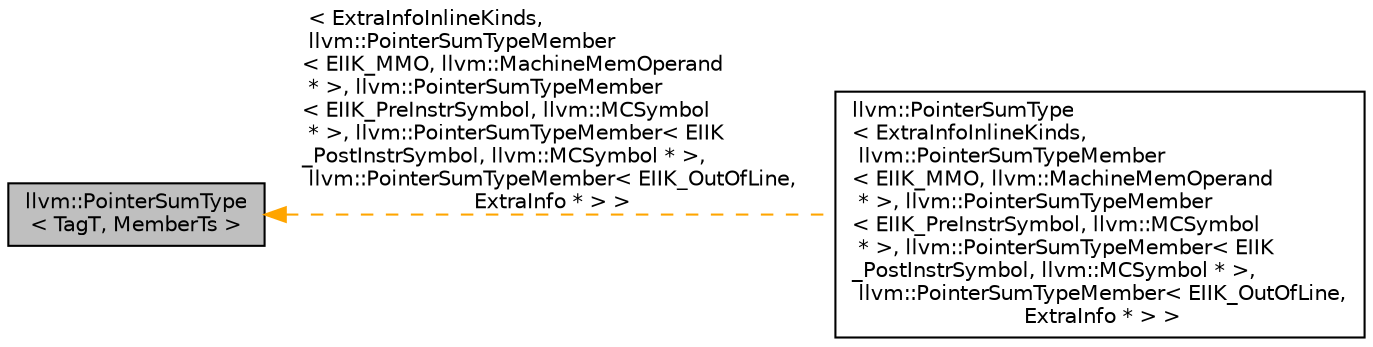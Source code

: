 digraph "llvm::PointerSumType&lt; TagT, MemberTs &gt;"
{
 // LATEX_PDF_SIZE
  bgcolor="transparent";
  edge [fontname="Helvetica",fontsize="10",labelfontname="Helvetica",labelfontsize="10"];
  node [fontname="Helvetica",fontsize="10",shape=record];
  rankdir="LR";
  Node1 [label="llvm::PointerSumType\l\< TagT, MemberTs \>",height=0.2,width=0.4,color="black", fillcolor="grey75", style="filled", fontcolor="black",tooltip="A sum type over pointer-like types."];
  Node1 -> Node2 [dir="back",color="orange",fontsize="10",style="dashed",label=" \< ExtraInfoInlineKinds,\l llvm::PointerSumTypeMember\l\< EIIK_MMO, llvm::MachineMemOperand\l * \>, llvm::PointerSumTypeMember\l\< EIIK_PreInstrSymbol, llvm::MCSymbol\l * \>, llvm::PointerSumTypeMember\< EIIK\l_PostInstrSymbol, llvm::MCSymbol * \>,\l llvm::PointerSumTypeMember\< EIIK_OutOfLine,\l ExtraInfo * \> \>" ,fontname="Helvetica"];
  Node2 [label="llvm::PointerSumType\l\< ExtraInfoInlineKinds,\l llvm::PointerSumTypeMember\l\< EIIK_MMO, llvm::MachineMemOperand\l * \>, llvm::PointerSumTypeMember\l\< EIIK_PreInstrSymbol, llvm::MCSymbol\l * \>, llvm::PointerSumTypeMember\< EIIK\l_PostInstrSymbol, llvm::MCSymbol * \>,\l llvm::PointerSumTypeMember\< EIIK_OutOfLine,\l ExtraInfo * \> \>",height=0.2,width=0.4,color="black",URL="$classllvm_1_1PointerSumType.html",tooltip=" "];
}

